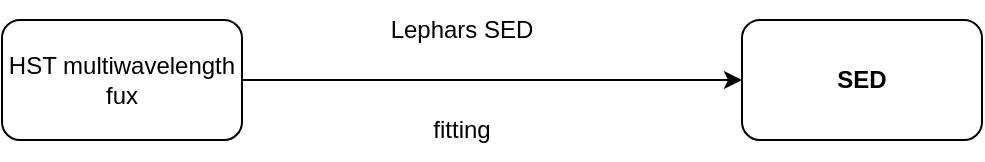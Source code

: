 <mxfile version="24.5.5" type="github">
  <diagram name="Page-1" id="9gDON24UMvfKa1M8-TYA">
    <mxGraphModel dx="1189" dy="794" grid="1" gridSize="10" guides="1" tooltips="1" connect="1" arrows="1" fold="1" page="1" pageScale="1" pageWidth="850" pageHeight="1100" math="0" shadow="0">
      <root>
        <mxCell id="0" />
        <mxCell id="1" parent="0" />
        <mxCell id="JMQZ7OvkL0Ce8rFrd2Mk-9" value="" style="edgeStyle=orthogonalEdgeStyle;rounded=0;orthogonalLoop=1;jettySize=auto;html=1;" edge="1" parent="1" source="JMQZ7OvkL0Ce8rFrd2Mk-1" target="JMQZ7OvkL0Ce8rFrd2Mk-8">
          <mxGeometry relative="1" as="geometry" />
        </mxCell>
        <mxCell id="JMQZ7OvkL0Ce8rFrd2Mk-1" value="HST multiwavelength&lt;br&gt;fux" style="rounded=1;whiteSpace=wrap;html=1;" vertex="1" parent="1">
          <mxGeometry x="130" y="310" width="120" height="60" as="geometry" />
        </mxCell>
        <mxCell id="JMQZ7OvkL0Ce8rFrd2Mk-8" value="&lt;b&gt;SED&lt;/b&gt;" style="whiteSpace=wrap;html=1;rounded=1;" vertex="1" parent="1">
          <mxGeometry x="500" y="310" width="120" height="60" as="geometry" />
        </mxCell>
        <mxCell id="JMQZ7OvkL0Ce8rFrd2Mk-10" value="Lephars SED" style="text;strokeColor=none;align=center;fillColor=none;html=1;verticalAlign=middle;whiteSpace=wrap;rounded=0;" vertex="1" parent="1">
          <mxGeometry x="310" y="300" width="100" height="30" as="geometry" />
        </mxCell>
        <mxCell id="JMQZ7OvkL0Ce8rFrd2Mk-12" value="fitting" style="text;strokeColor=none;align=center;fillColor=none;html=1;verticalAlign=middle;whiteSpace=wrap;rounded=0;" vertex="1" parent="1">
          <mxGeometry x="310" y="350" width="100" height="30" as="geometry" />
        </mxCell>
      </root>
    </mxGraphModel>
  </diagram>
</mxfile>

